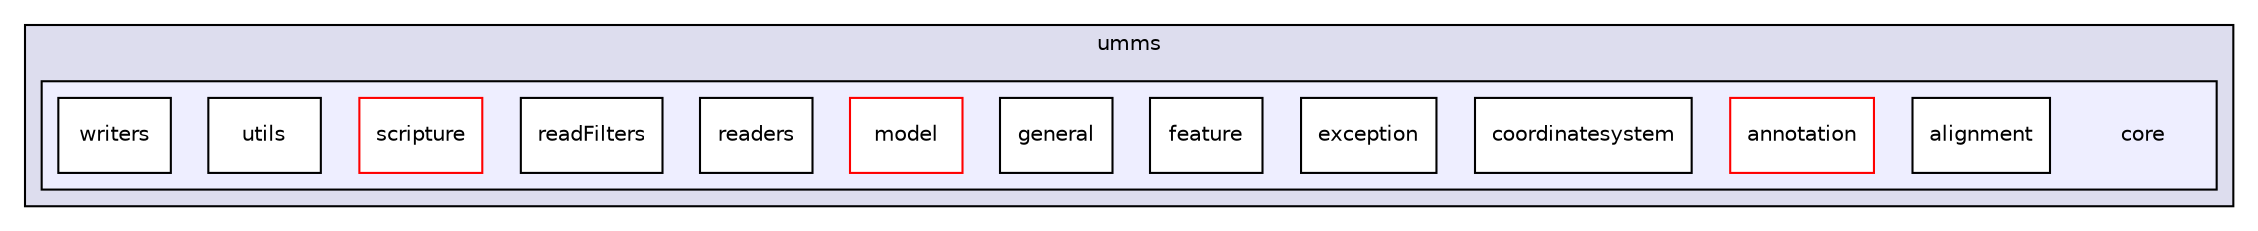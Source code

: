 digraph "java/umms/core" {
  compound=true
  node [ fontsize="10", fontname="Helvetica"];
  edge [ labelfontsize="10", labelfontname="Helvetica"];
  subgraph clusterdir_458b2861df51ce30708af314ce5674b1 {
    graph [ bgcolor="#ddddee", pencolor="black", label="umms" fontname="Helvetica", fontsize="10", URL="dir_458b2861df51ce30708af314ce5674b1.html"]
  subgraph clusterdir_47922fae4b2d4f7c6f8e56f6907fad50 {
    graph [ bgcolor="#eeeeff", pencolor="black", label="" URL="dir_47922fae4b2d4f7c6f8e56f6907fad50.html"];
    dir_47922fae4b2d4f7c6f8e56f6907fad50 [shape=plaintext label="core"];
    dir_c952b701e6f18144bb2af1dac558cf7e [shape=box label="alignment" color="black" fillcolor="white" style="filled" URL="dir_c952b701e6f18144bb2af1dac558cf7e.html"];
    dir_7f9c8a639ce9225e124ad15182dc5540 [shape=box label="annotation" color="red" fillcolor="white" style="filled" URL="dir_7f9c8a639ce9225e124ad15182dc5540.html"];
    dir_2afe073035852ec518ba4fe2069665a5 [shape=box label="coordinatesystem" color="black" fillcolor="white" style="filled" URL="dir_2afe073035852ec518ba4fe2069665a5.html"];
    dir_7a2655308722e0e2b710ccb1d3d1b47c [shape=box label="exception" color="black" fillcolor="white" style="filled" URL="dir_7a2655308722e0e2b710ccb1d3d1b47c.html"];
    dir_e7530ac6d2025a63b2942f613eaf06fc [shape=box label="feature" color="black" fillcolor="white" style="filled" URL="dir_e7530ac6d2025a63b2942f613eaf06fc.html"];
    dir_85aef23c9c24de023b2b5425dad6783c [shape=box label="general" color="black" fillcolor="white" style="filled" URL="dir_85aef23c9c24de023b2b5425dad6783c.html"];
    dir_bb3c74126029dfe253b1c0f94d31f1c5 [shape=box label="model" color="red" fillcolor="white" style="filled" URL="dir_bb3c74126029dfe253b1c0f94d31f1c5.html"];
    dir_053018677e1c8a8cea71f4c68a6b5e96 [shape=box label="readers" color="black" fillcolor="white" style="filled" URL="dir_053018677e1c8a8cea71f4c68a6b5e96.html"];
    dir_09100bb816af3eb37515b8b47b5704fb [shape=box label="readFilters" color="black" fillcolor="white" style="filled" URL="dir_09100bb816af3eb37515b8b47b5704fb.html"];
    dir_bdd34608548e77f0f3e28890698989e8 [shape=box label="scripture" color="red" fillcolor="white" style="filled" URL="dir_bdd34608548e77f0f3e28890698989e8.html"];
    dir_c09fb6d44a07f86ecfec72293b13a5de [shape=box label="utils" color="black" fillcolor="white" style="filled" URL="dir_c09fb6d44a07f86ecfec72293b13a5de.html"];
    dir_18af83a64b45f93e526a99decc1d2f92 [shape=box label="writers" color="black" fillcolor="white" style="filled" URL="dir_18af83a64b45f93e526a99decc1d2f92.html"];
  }
  }
}

